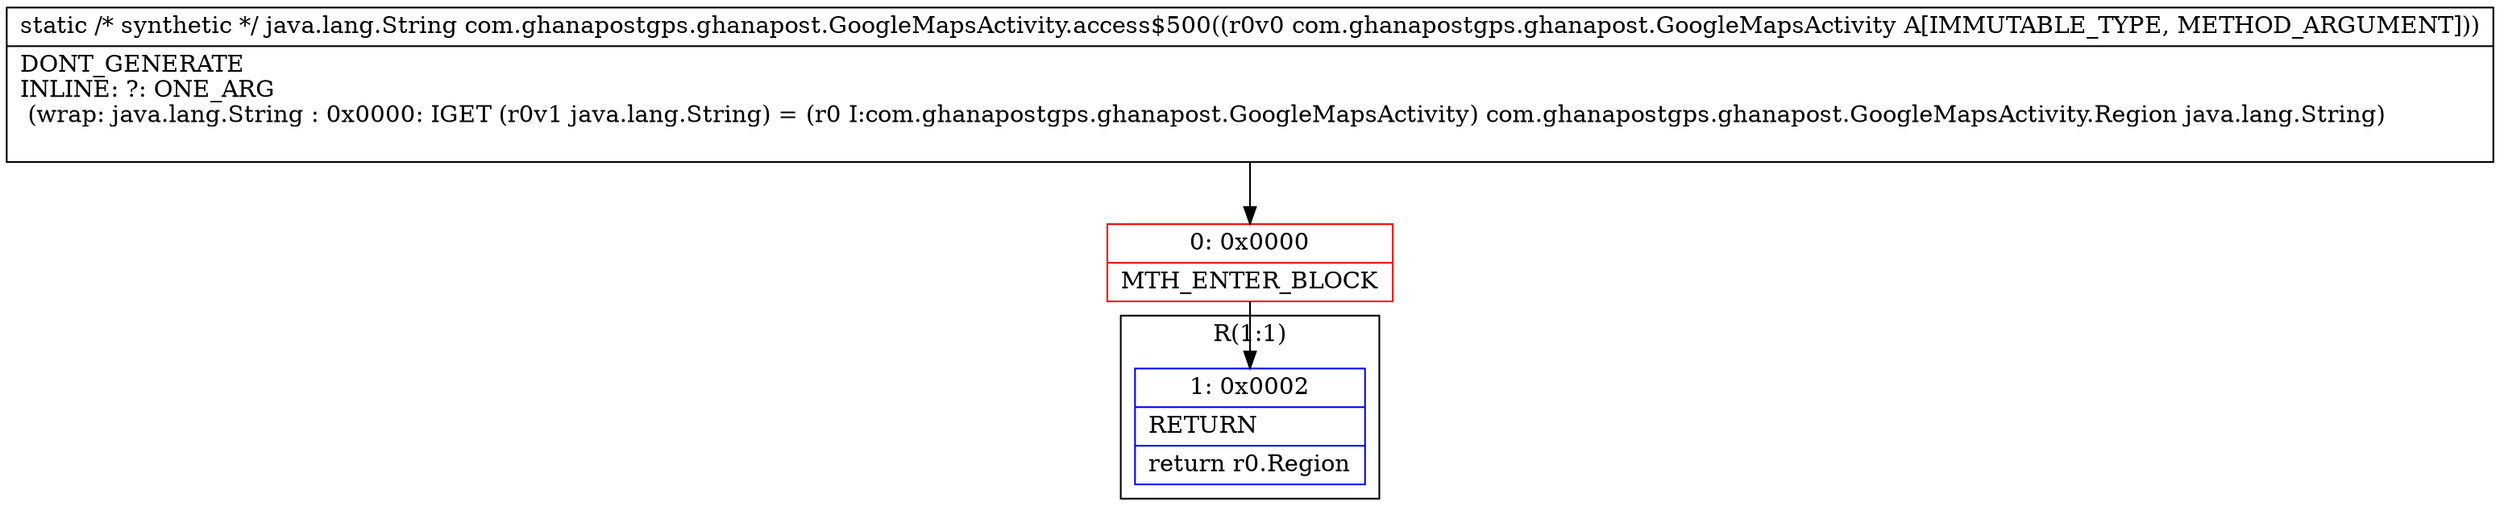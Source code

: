 digraph "CFG forcom.ghanapostgps.ghanapost.GoogleMapsActivity.access$500(Lcom\/ghanapostgps\/ghanapost\/GoogleMapsActivity;)Ljava\/lang\/String;" {
subgraph cluster_Region_316740963 {
label = "R(1:1)";
node [shape=record,color=blue];
Node_1 [shape=record,label="{1\:\ 0x0002|RETURN\l|return r0.Region\l}"];
}
Node_0 [shape=record,color=red,label="{0\:\ 0x0000|MTH_ENTER_BLOCK\l}"];
MethodNode[shape=record,label="{static \/* synthetic *\/ java.lang.String com.ghanapostgps.ghanapost.GoogleMapsActivity.access$500((r0v0 com.ghanapostgps.ghanapost.GoogleMapsActivity A[IMMUTABLE_TYPE, METHOD_ARGUMENT]))  | DONT_GENERATE\lINLINE: ?: ONE_ARG  \l  (wrap: java.lang.String : 0x0000: IGET  (r0v1 java.lang.String) = (r0 I:com.ghanapostgps.ghanapost.GoogleMapsActivity) com.ghanapostgps.ghanapost.GoogleMapsActivity.Region java.lang.String)\l\l}"];
MethodNode -> Node_0;
Node_0 -> Node_1;
}

